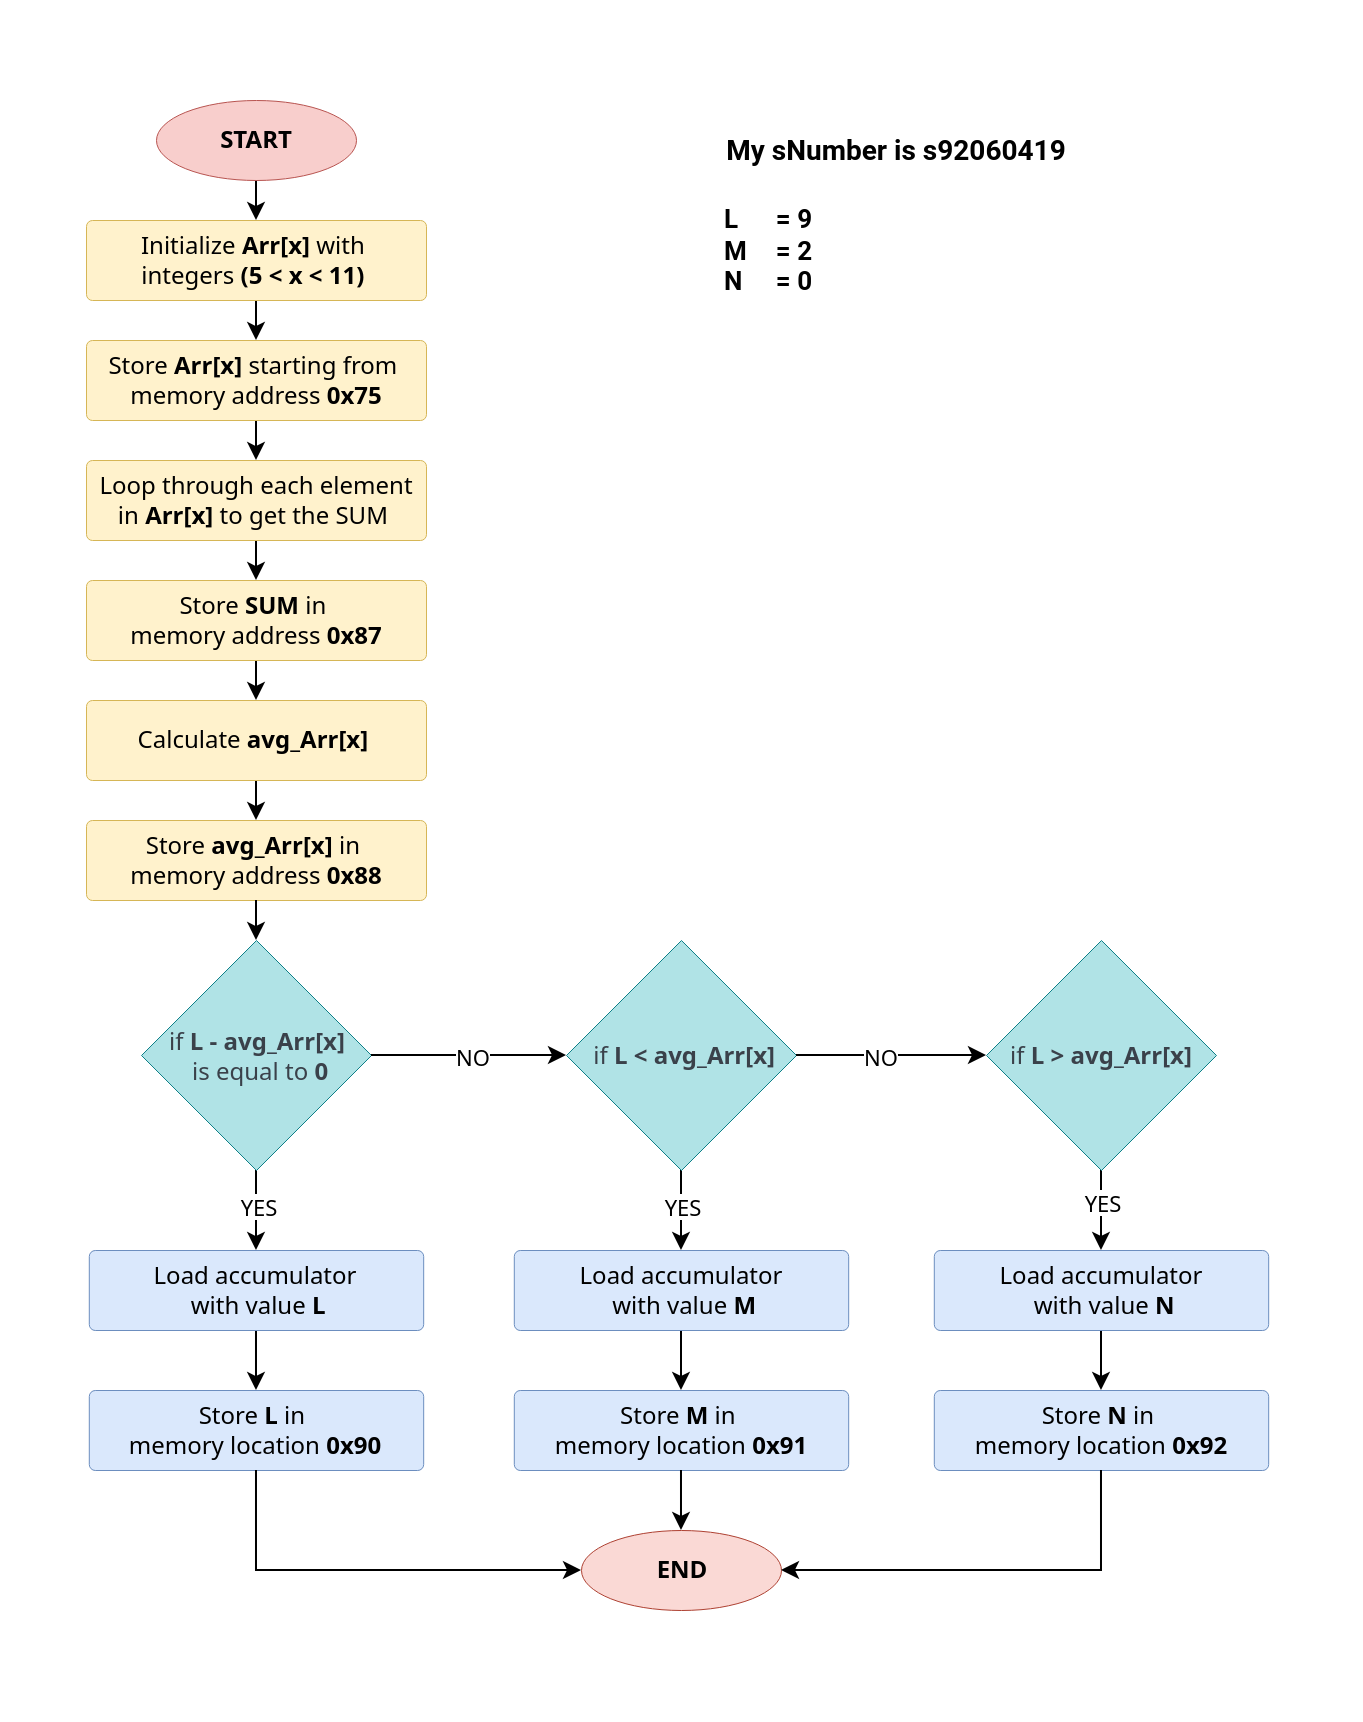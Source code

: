 <mxfile version="24.7.10">
  <diagram name="Page-1" id="fs69FRUNg30xIKeMuvfs">
    <mxGraphModel dx="1050" dy="530" grid="1" gridSize="10" guides="1" tooltips="1" connect="1" arrows="1" fold="1" page="1" pageScale="1" pageWidth="827" pageHeight="1169" math="0" shadow="0">
      <root>
        <mxCell id="0" />
        <mxCell id="1" parent="0" />
        <mxCell id="TTRusq3qH8P9zSdaD9Ae-1" value="" style="rounded=0;whiteSpace=wrap;html=1;strokeColor=none;" vertex="1" parent="1">
          <mxGeometry x="467.5" width="680" height="860" as="geometry" />
        </mxCell>
        <mxCell id="2UlCi5NOUDfDHAdmGwE_-32" style="edgeStyle=orthogonalEdgeStyle;rounded=0;orthogonalLoop=1;jettySize=auto;html=1;exitX=0.5;exitY=1;exitDx=0;exitDy=0;exitPerimeter=0;entryX=0.5;entryY=0;entryDx=0;entryDy=0;fontFamily=Noto Sans;fontSource=https%3A%2F%2Ffonts.googleapis.com%2Fcss%3Ffamily%3DNoto%2BSans;" parent="1" source="2UlCi5NOUDfDHAdmGwE_-1" target="2UlCi5NOUDfDHAdmGwE_-2" edge="1">
          <mxGeometry relative="1" as="geometry" />
        </mxCell>
        <mxCell id="2UlCi5NOUDfDHAdmGwE_-1" value="START" style="strokeWidth=0.5;html=1;shape=mxgraph.flowchart.start_1;whiteSpace=wrap;fontFamily=Noto Sans;fillColor=#f8cecc;strokeColor=#b85450;fontSource=https%3A%2F%2Ffonts.googleapis.com%2Fcss%3Ffamily%3DNoto%2BSans;fontStyle=1" parent="1" vertex="1">
          <mxGeometry x="545" y="50" width="100" height="40" as="geometry" />
        </mxCell>
        <mxCell id="2UlCi5NOUDfDHAdmGwE_-33" style="edgeStyle=orthogonalEdgeStyle;rounded=0;orthogonalLoop=1;jettySize=auto;html=1;exitX=0.5;exitY=1;exitDx=0;exitDy=0;entryX=0.5;entryY=0;entryDx=0;entryDy=0;fontFamily=Noto Sans;fontSource=https%3A%2F%2Ffonts.googleapis.com%2Fcss%3Ffamily%3DNoto%2BSans;" parent="1" source="2UlCi5NOUDfDHAdmGwE_-2" target="2UlCi5NOUDfDHAdmGwE_-17" edge="1">
          <mxGeometry relative="1" as="geometry" />
        </mxCell>
        <mxCell id="2UlCi5NOUDfDHAdmGwE_-2" value="Initialize &lt;b&gt;Arr[x]&lt;/b&gt; &lt;span class=&quot;hljs-keyword&quot;&gt;with&lt;/span&gt;&amp;nbsp;&lt;div&gt;integers&amp;nbsp;&lt;b&gt;&lt;span style=&quot;background-color: initial;&quot;&gt;(&lt;/span&gt;&lt;span style=&quot;background-color: initial;&quot; class=&quot;hljs-number&quot;&gt;5&lt;/span&gt;&lt;span style=&quot;background-color: initial;&quot;&gt; &lt;/span&gt;&lt;span style=&quot;background-color: initial;&quot; class=&quot;hljs-operator&quot;&gt;&amp;lt;&lt;/span&gt;&lt;span style=&quot;background-color: initial;&quot;&gt; x &lt;/span&gt;&lt;span style=&quot;background-color: initial;&quot; class=&quot;hljs-operator&quot;&gt;&amp;lt;&lt;/span&gt;&lt;span style=&quot;background-color: initial;&quot;&gt; &lt;/span&gt;&lt;span style=&quot;background-color: initial;&quot; class=&quot;hljs-number&quot;&gt;11&lt;/span&gt;&lt;/b&gt;&lt;span style=&quot;background-color: initial;&quot;&gt;&lt;b&gt;)&lt;/b&gt;&amp;nbsp;&lt;/span&gt;&lt;/div&gt;" style="rounded=1;whiteSpace=wrap;html=1;absoluteArcSize=1;arcSize=6;strokeWidth=0.5;fontFamily=Noto Sans;fillColor=#fff2cc;strokeColor=#d6b656;fontSource=https%3A%2F%2Ffonts.googleapis.com%2Fcss%3Ffamily%3DNoto%2BSans;" parent="1" vertex="1">
          <mxGeometry x="510" y="110" width="170" height="40" as="geometry" />
        </mxCell>
        <mxCell id="2UlCi5NOUDfDHAdmGwE_-45" style="edgeStyle=orthogonalEdgeStyle;rounded=0;orthogonalLoop=1;jettySize=auto;html=1;exitX=0.5;exitY=1;exitDx=0;exitDy=0;exitPerimeter=0;entryX=0.5;entryY=0;entryDx=0;entryDy=0;fontFamily=Noto Sans;fontSource=https%3A%2F%2Ffonts.googleapis.com%2Fcss%3Ffamily%3DNoto%2BSans;" parent="1" source="2UlCi5NOUDfDHAdmGwE_-11" target="2UlCi5NOUDfDHAdmGwE_-25" edge="1">
          <mxGeometry relative="1" as="geometry" />
        </mxCell>
        <mxCell id="2UlCi5NOUDfDHAdmGwE_-46" value="YES" style="edgeLabel;html=1;align=center;verticalAlign=middle;resizable=0;points=[];fontFamily=Noto Sans;fontSource=https%3A%2F%2Ffonts.googleapis.com%2Fcss%3Ffamily%3DNoto%2BSans;" parent="2UlCi5NOUDfDHAdmGwE_-45" vertex="1" connectable="0">
          <mxGeometry x="-0.094" y="1" relative="1" as="geometry">
            <mxPoint as="offset" />
          </mxGeometry>
        </mxCell>
        <mxCell id="2UlCi5NOUDfDHAdmGwE_-11" value="&lt;span data-lucid-content=&quot;{&amp;quot;t&amp;quot;:&amp;quot;Check if L - avg_Arr[x] is equal to zero&amp;quot;,&amp;quot;m&amp;quot;:[{&amp;quot;s&amp;quot;:0,&amp;quot;n&amp;quot;:&amp;quot;c&amp;quot;,&amp;quot;v&amp;quot;:&amp;quot;#3a414aff&amp;quot;,&amp;quot;e&amp;quot;:40}]}&quot; data-lucid-type=&quot;application/vnd.lucid.text&quot;&gt;&lt;span style=&quot;color:#3a414a;&quot;&gt;if &lt;b&gt;L - avg_Arr[x]&lt;/b&gt;&lt;/span&gt;&lt;/span&gt;&lt;div&gt;&lt;span data-lucid-content=&quot;{&amp;quot;t&amp;quot;:&amp;quot;Check if L - avg_Arr[x] is equal to zero&amp;quot;,&amp;quot;m&amp;quot;:[{&amp;quot;s&amp;quot;:0,&amp;quot;n&amp;quot;:&amp;quot;c&amp;quot;,&amp;quot;v&amp;quot;:&amp;quot;#3a414aff&amp;quot;,&amp;quot;e&amp;quot;:40}]}&quot; data-lucid-type=&quot;application/vnd.lucid.text&quot;&gt;&lt;span style=&quot;color:#3a414a;&quot;&gt;&amp;nbsp;is equal to &lt;b&gt;0&lt;/b&gt;&lt;/span&gt;&lt;/span&gt;&lt;/div&gt;" style="strokeWidth=0.5;html=1;shape=mxgraph.flowchart.decision;whiteSpace=wrap;fillColor=#b0e3e6;strokeColor=#0e8088;fontFamily=Noto Sans;fontSource=https%3A%2F%2Ffonts.googleapis.com%2Fcss%3Ffamily%3DNoto%2BSans;" parent="1" vertex="1">
          <mxGeometry x="537.5" y="470" width="115" height="115" as="geometry" />
        </mxCell>
        <mxCell id="2UlCi5NOUDfDHAdmGwE_-34" style="edgeStyle=orthogonalEdgeStyle;rounded=0;orthogonalLoop=1;jettySize=auto;html=1;exitX=0.5;exitY=1;exitDx=0;exitDy=0;entryX=0.5;entryY=0;entryDx=0;entryDy=0;fontFamily=Noto Sans;fontSource=https%3A%2F%2Ffonts.googleapis.com%2Fcss%3Ffamily%3DNoto%2BSans;" parent="1" source="2UlCi5NOUDfDHAdmGwE_-17" target="2UlCi5NOUDfDHAdmGwE_-18" edge="1">
          <mxGeometry relative="1" as="geometry" />
        </mxCell>
        <mxCell id="2UlCi5NOUDfDHAdmGwE_-17" value="Store &lt;b&gt;Arr[x] &lt;/b&gt;starting &lt;span class=&quot;hljs-keyword&quot;&gt;from&lt;/span&gt;&amp;nbsp;&lt;div&gt;memory address&lt;b&gt; &lt;span class=&quot;hljs-number&quot;&gt;0x75&lt;/span&gt;&lt;/b&gt;&lt;/div&gt;" style="rounded=1;whiteSpace=wrap;html=1;absoluteArcSize=1;arcSize=6;strokeWidth=0.5;fontFamily=Noto Sans;fillColor=#fff2cc;strokeColor=#d6b656;fontSource=https%3A%2F%2Ffonts.googleapis.com%2Fcss%3Ffamily%3DNoto%2BSans;" parent="1" vertex="1">
          <mxGeometry x="510" y="170" width="170" height="40" as="geometry" />
        </mxCell>
        <mxCell id="2UlCi5NOUDfDHAdmGwE_-35" style="edgeStyle=orthogonalEdgeStyle;rounded=0;orthogonalLoop=1;jettySize=auto;html=1;exitX=0.5;exitY=1;exitDx=0;exitDy=0;entryX=0.5;entryY=0;entryDx=0;entryDy=0;fontFamily=Noto Sans;fontSource=https%3A%2F%2Ffonts.googleapis.com%2Fcss%3Ffamily%3DNoto%2BSans;" parent="1" source="2UlCi5NOUDfDHAdmGwE_-18" target="2UlCi5NOUDfDHAdmGwE_-19" edge="1">
          <mxGeometry relative="1" as="geometry" />
        </mxCell>
        <mxCell id="2UlCi5NOUDfDHAdmGwE_-18" value="Loop through &lt;span class=&quot;hljs-keyword&quot;&gt;each&lt;/span&gt; element &lt;span class=&quot;hljs-keyword&quot;&gt;in&lt;/span&gt;&amp;nbsp;&lt;b style=&quot;background-color: initial;&quot;&gt;Arr[x] &lt;/b&gt;&lt;span style=&quot;background-color: initial;&quot; class=&quot;hljs-keyword&quot;&gt;to&lt;/span&gt;&lt;span style=&quot;background-color: initial;&quot;&gt; &lt;/span&gt;&lt;span style=&quot;background-color: initial;&quot; class=&quot;hljs-keyword&quot;&gt;get&lt;/span&gt;&lt;span style=&quot;background-color: initial;&quot;&gt; the SUM&amp;nbsp;&lt;/span&gt;" style="rounded=1;whiteSpace=wrap;html=1;absoluteArcSize=1;arcSize=6;strokeWidth=0.5;fontFamily=Noto Sans;fillColor=#fff2cc;strokeColor=#d6b656;fontSource=https%3A%2F%2Ffonts.googleapis.com%2Fcss%3Ffamily%3DNoto%2BSans;" parent="1" vertex="1">
          <mxGeometry x="510" y="230" width="170" height="40" as="geometry" />
        </mxCell>
        <mxCell id="2UlCi5NOUDfDHAdmGwE_-36" style="edgeStyle=orthogonalEdgeStyle;rounded=0;orthogonalLoop=1;jettySize=auto;html=1;exitX=0.5;exitY=1;exitDx=0;exitDy=0;entryX=0.5;entryY=0;entryDx=0;entryDy=0;fontFamily=Noto Sans;fontSource=https%3A%2F%2Ffonts.googleapis.com%2Fcss%3Ffamily%3DNoto%2BSans;" parent="1" source="2UlCi5NOUDfDHAdmGwE_-19" target="2UlCi5NOUDfDHAdmGwE_-20" edge="1">
          <mxGeometry relative="1" as="geometry" />
        </mxCell>
        <mxCell id="2UlCi5NOUDfDHAdmGwE_-19" value="&lt;div&gt;Store &lt;b&gt;SUM&lt;/b&gt;&amp;nbsp;&lt;span class=&quot;hljs-keyword&quot;&gt;in&lt;/span&gt;&amp;nbsp;&lt;/div&gt;&lt;div&gt;memory address&lt;b&gt; &lt;span class=&quot;hljs-number&quot;&gt;0x87&lt;/span&gt;&lt;/b&gt;&lt;br&gt;&lt;/div&gt;" style="rounded=1;whiteSpace=wrap;html=1;absoluteArcSize=1;arcSize=6;strokeWidth=0.5;fontFamily=Noto Sans;fillColor=#fff2cc;strokeColor=#d6b656;fontSource=https%3A%2F%2Ffonts.googleapis.com%2Fcss%3Ffamily%3DNoto%2BSans;" parent="1" vertex="1">
          <mxGeometry x="510" y="290" width="170" height="40" as="geometry" />
        </mxCell>
        <mxCell id="2UlCi5NOUDfDHAdmGwE_-37" style="edgeStyle=orthogonalEdgeStyle;rounded=0;orthogonalLoop=1;jettySize=auto;html=1;exitX=0.5;exitY=1;exitDx=0;exitDy=0;entryX=0.5;entryY=0;entryDx=0;entryDy=0;fontFamily=Noto Sans;fontSource=https%3A%2F%2Ffonts.googleapis.com%2Fcss%3Ffamily%3DNoto%2BSans;" parent="1" source="2UlCi5NOUDfDHAdmGwE_-20" target="2UlCi5NOUDfDHAdmGwE_-21" edge="1">
          <mxGeometry relative="1" as="geometry" />
        </mxCell>
        <mxCell id="2UlCi5NOUDfDHAdmGwE_-20" value="&lt;div&gt;Calculate&lt;b&gt; avg_Arr[x]&amp;nbsp;&lt;/b&gt;&lt;br&gt;&lt;/div&gt;" style="rounded=1;whiteSpace=wrap;html=1;absoluteArcSize=1;arcSize=6;strokeWidth=0.5;fontFamily=Noto Sans;fillColor=#fff2cc;strokeColor=#d6b656;fontSource=https%3A%2F%2Ffonts.googleapis.com%2Fcss%3Ffamily%3DNoto%2BSans;" parent="1" vertex="1">
          <mxGeometry x="510" y="350" width="170" height="40" as="geometry" />
        </mxCell>
        <mxCell id="2UlCi5NOUDfDHAdmGwE_-21" value="&lt;div&gt;Store &lt;b&gt;avg_Arr[x]&lt;/b&gt; &lt;span class=&quot;hljs-keyword&quot;&gt;in&lt;/span&gt;&amp;nbsp;&lt;/div&gt;&lt;div&gt;memory&amp;nbsp;&lt;span style=&quot;background-color: initial;&quot;&gt;address &lt;/span&gt;&lt;span style=&quot;background-color: initial;&quot; class=&quot;hljs-number&quot;&gt;&lt;b&gt;0x88&lt;/b&gt;&lt;/span&gt;&lt;/div&gt;" style="rounded=1;whiteSpace=wrap;html=1;absoluteArcSize=1;arcSize=6;strokeWidth=0.5;fontFamily=Noto Sans;fillColor=#fff2cc;strokeColor=#d6b656;fontSource=https%3A%2F%2Ffonts.googleapis.com%2Fcss%3Ffamily%3DNoto%2BSans;" parent="1" vertex="1">
          <mxGeometry x="510" y="410" width="170" height="40" as="geometry" />
        </mxCell>
        <mxCell id="2UlCi5NOUDfDHAdmGwE_-43" style="edgeStyle=orthogonalEdgeStyle;rounded=0;orthogonalLoop=1;jettySize=auto;html=1;exitX=0.5;exitY=1;exitDx=0;exitDy=0;exitPerimeter=0;entryX=0.5;entryY=0;entryDx=0;entryDy=0;fontFamily=Noto Sans;fontSource=https%3A%2F%2Ffonts.googleapis.com%2Fcss%3Ffamily%3DNoto%2BSans;" parent="1" source="2UlCi5NOUDfDHAdmGwE_-23" target="2UlCi5NOUDfDHAdmGwE_-27" edge="1">
          <mxGeometry relative="1" as="geometry" />
        </mxCell>
        <mxCell id="2UlCi5NOUDfDHAdmGwE_-47" value="YES" style="edgeLabel;html=1;align=center;verticalAlign=middle;resizable=0;points=[];fontFamily=Noto Sans;fontSource=https%3A%2F%2Ffonts.googleapis.com%2Fcss%3Ffamily%3DNoto%2BSans;" parent="2UlCi5NOUDfDHAdmGwE_-43" vertex="1" connectable="0">
          <mxGeometry x="-0.094" y="4" relative="1" as="geometry">
            <mxPoint x="-4" as="offset" />
          </mxGeometry>
        </mxCell>
        <mxCell id="2UlCi5NOUDfDHAdmGwE_-23" value="&lt;span data-lucid-content=&quot;{&amp;quot;t&amp;quot;:&amp;quot;Check if L &lt; avg_Arr[x]&amp;quot;,&amp;quot;m&amp;quot;:[{&amp;quot;s&amp;quot;:0,&amp;quot;n&amp;quot;:&amp;quot;c&amp;quot;,&amp;quot;v&amp;quot;:&amp;quot;#3a414aff&amp;quot;,&amp;quot;e&amp;quot;:23}]}&quot; data-lucid-type=&quot;application/vnd.lucid.text&quot;&gt;&lt;span style=&quot;color:#3a414a;&quot;&gt;&amp;nbsp;if &lt;b&gt;L &amp;lt; avg_Arr[x]&lt;/b&gt;&lt;/span&gt;&lt;/span&gt;" style="strokeWidth=0.5;html=1;shape=mxgraph.flowchart.decision;whiteSpace=wrap;fillColor=#b0e3e6;strokeColor=#0e8088;fontFamily=Noto Sans;fontSource=https%3A%2F%2Ffonts.googleapis.com%2Fcss%3Ffamily%3DNoto%2BSans;" parent="1" vertex="1">
          <mxGeometry x="750" y="470" width="115" height="115" as="geometry" />
        </mxCell>
        <mxCell id="2UlCi5NOUDfDHAdmGwE_-44" style="edgeStyle=orthogonalEdgeStyle;rounded=0;orthogonalLoop=1;jettySize=auto;html=1;exitX=0.5;exitY=1;exitDx=0;exitDy=0;exitPerimeter=0;entryX=0.5;entryY=0;entryDx=0;entryDy=0;fontFamily=Noto Sans;fontSource=https%3A%2F%2Ffonts.googleapis.com%2Fcss%3Ffamily%3DNoto%2BSans;" parent="1" source="2UlCi5NOUDfDHAdmGwE_-24" target="2UlCi5NOUDfDHAdmGwE_-28" edge="1">
          <mxGeometry relative="1" as="geometry" />
        </mxCell>
        <mxCell id="2UlCi5NOUDfDHAdmGwE_-48" value="YES" style="edgeLabel;html=1;align=center;verticalAlign=middle;resizable=0;points=[];fontFamily=Noto Sans;fontSource=https%3A%2F%2Ffonts.googleapis.com%2Fcss%3Ffamily%3DNoto%2BSans;" parent="2UlCi5NOUDfDHAdmGwE_-44" vertex="1" connectable="0">
          <mxGeometry x="-0.212" relative="1" as="geometry">
            <mxPoint as="offset" />
          </mxGeometry>
        </mxCell>
        <mxCell id="2UlCi5NOUDfDHAdmGwE_-24" value="&lt;span data-lucid-content=&quot;{&amp;quot;t&amp;quot;:&amp;quot;Check if L &gt; avg_Arr[x]&amp;quot;,&amp;quot;m&amp;quot;:[{&amp;quot;s&amp;quot;:0,&amp;quot;n&amp;quot;:&amp;quot;c&amp;quot;,&amp;quot;v&amp;quot;:&amp;quot;#3a414aff&amp;quot;,&amp;quot;e&amp;quot;:23}]}&quot; data-lucid-type=&quot;application/vnd.lucid.text&quot;&gt;&lt;span style=&quot;color:#3a414a;&quot;&gt;if &lt;b&gt;L &amp;gt; avg_Arr[x]&lt;/b&gt;&lt;/span&gt;&lt;/span&gt;" style="strokeWidth=0.5;html=1;shape=mxgraph.flowchart.decision;whiteSpace=wrap;fillColor=#b0e3e6;strokeColor=#0e8088;fontFamily=Noto Sans;fontSource=https%3A%2F%2Ffonts.googleapis.com%2Fcss%3Ffamily%3DNoto%2BSans;" parent="1" vertex="1">
          <mxGeometry x="960" y="470" width="115" height="115" as="geometry" />
        </mxCell>
        <mxCell id="2UlCi5NOUDfDHAdmGwE_-51" style="edgeStyle=orthogonalEdgeStyle;rounded=0;orthogonalLoop=1;jettySize=auto;html=1;exitX=0.5;exitY=1;exitDx=0;exitDy=0;entryX=0.5;entryY=0;entryDx=0;entryDy=0;fontFamily=Noto Sans;fontSource=https%3A%2F%2Ffonts.googleapis.com%2Fcss%3Ffamily%3DNoto%2BSans;" parent="1" source="2UlCi5NOUDfDHAdmGwE_-25" target="2UlCi5NOUDfDHAdmGwE_-26" edge="1">
          <mxGeometry relative="1" as="geometry" />
        </mxCell>
        <mxCell id="2UlCi5NOUDfDHAdmGwE_-25" value="Load accumulator&lt;div&gt;&amp;nbsp;&lt;span class=&quot;hljs-keyword&quot;&gt;with&lt;/span&gt; &lt;span class=&quot;hljs-keyword&quot;&gt;value&lt;/span&gt; &lt;b&gt;L&lt;/b&gt;&lt;br&gt;&lt;/div&gt;" style="rounded=1;whiteSpace=wrap;html=1;absoluteArcSize=1;arcSize=6;strokeWidth=0.5;fontFamily=Noto Sans;fillColor=#dae8fc;strokeColor=#6c8ebf;fontSource=https%3A%2F%2Ffonts.googleapis.com%2Fcss%3Ffamily%3DNoto%2BSans;" parent="1" vertex="1">
          <mxGeometry x="511.4" y="625" width="167.19" height="40" as="geometry" />
        </mxCell>
        <mxCell id="2UlCi5NOUDfDHAdmGwE_-26" value="&lt;div&gt;&lt;span data-lucid-content=&quot;{&amp;quot;t&amp;quot;:&amp;quot;Store L in memory location 0x90&amp;quot;,&amp;quot;m&amp;quot;:[]}&quot; data-lucid-type=&quot;application/vnd.lucid.text&quot;&gt;Store &lt;b&gt;L &lt;/b&gt;in&amp;nbsp;&lt;/span&gt;&lt;/div&gt;&lt;div&gt;&lt;span data-lucid-content=&quot;{&amp;quot;t&amp;quot;:&amp;quot;Store L in memory location 0x90&amp;quot;,&amp;quot;m&amp;quot;:[]}&quot; data-lucid-type=&quot;application/vnd.lucid.text&quot;&gt;memory location &lt;b&gt;0x90&lt;/b&gt;&lt;/span&gt;&lt;br&gt;&lt;/div&gt;" style="rounded=1;whiteSpace=wrap;html=1;absoluteArcSize=1;arcSize=6;strokeWidth=0.5;fontFamily=Noto Sans;fillColor=#dae8fc;strokeColor=#6c8ebf;fontSource=https%3A%2F%2Ffonts.googleapis.com%2Fcss%3Ffamily%3DNoto%2BSans;" parent="1" vertex="1">
          <mxGeometry x="511.4" y="695" width="167.19" height="40" as="geometry" />
        </mxCell>
        <mxCell id="2UlCi5NOUDfDHAdmGwE_-50" style="edgeStyle=orthogonalEdgeStyle;rounded=0;orthogonalLoop=1;jettySize=auto;html=1;exitX=0.5;exitY=1;exitDx=0;exitDy=0;entryX=0.5;entryY=0;entryDx=0;entryDy=0;fontFamily=Noto Sans;fontSource=https%3A%2F%2Ffonts.googleapis.com%2Fcss%3Ffamily%3DNoto%2BSans;" parent="1" source="2UlCi5NOUDfDHAdmGwE_-27" target="2UlCi5NOUDfDHAdmGwE_-29" edge="1">
          <mxGeometry relative="1" as="geometry" />
        </mxCell>
        <mxCell id="2UlCi5NOUDfDHAdmGwE_-27" value="Load accumulator&lt;div&gt;&amp;nbsp;&lt;span class=&quot;hljs-keyword&quot;&gt;with&lt;/span&gt; &lt;span class=&quot;hljs-keyword&quot;&gt;value&lt;/span&gt; &lt;b&gt;M&lt;/b&gt;&lt;br&gt;&lt;/div&gt;" style="rounded=1;whiteSpace=wrap;html=1;absoluteArcSize=1;arcSize=6;strokeWidth=0.5;fontFamily=Noto Sans;fillColor=#dae8fc;strokeColor=#6c8ebf;fontSource=https%3A%2F%2Ffonts.googleapis.com%2Fcss%3Ffamily%3DNoto%2BSans;" parent="1" vertex="1">
          <mxGeometry x="723.9" y="625" width="167.19" height="40" as="geometry" />
        </mxCell>
        <mxCell id="2UlCi5NOUDfDHAdmGwE_-49" style="edgeStyle=orthogonalEdgeStyle;rounded=0;orthogonalLoop=1;jettySize=auto;html=1;exitX=0.5;exitY=1;exitDx=0;exitDy=0;entryX=0.5;entryY=0;entryDx=0;entryDy=0;fontFamily=Noto Sans;fontSource=https%3A%2F%2Ffonts.googleapis.com%2Fcss%3Ffamily%3DNoto%2BSans;" parent="1" source="2UlCi5NOUDfDHAdmGwE_-28" target="2UlCi5NOUDfDHAdmGwE_-30" edge="1">
          <mxGeometry relative="1" as="geometry" />
        </mxCell>
        <mxCell id="2UlCi5NOUDfDHAdmGwE_-28" value="Load accumulator&lt;div&gt;&amp;nbsp;&lt;span class=&quot;hljs-keyword&quot;&gt;with&lt;/span&gt; &lt;span class=&quot;hljs-keyword&quot;&gt;value&lt;/span&gt; &lt;b&gt;N&lt;/b&gt;&lt;br&gt;&lt;/div&gt;" style="rounded=1;whiteSpace=wrap;html=1;absoluteArcSize=1;arcSize=6;strokeWidth=0.5;fontFamily=Noto Sans;fillColor=#dae8fc;strokeColor=#6c8ebf;fontSource=https%3A%2F%2Ffonts.googleapis.com%2Fcss%3Ffamily%3DNoto%2BSans;" parent="1" vertex="1">
          <mxGeometry x="933.9" y="625" width="167.19" height="40" as="geometry" />
        </mxCell>
        <mxCell id="2UlCi5NOUDfDHAdmGwE_-29" value="&lt;div&gt;&lt;span data-lucid-content=&quot;{&amp;quot;t&amp;quot;:&amp;quot;Store L in memory location 0x90&amp;quot;,&amp;quot;m&amp;quot;:[]}&quot; data-lucid-type=&quot;application/vnd.lucid.text&quot;&gt;Store &lt;b&gt;M&lt;/b&gt; in&amp;nbsp;&lt;/span&gt;&lt;/div&gt;&lt;div&gt;&lt;span data-lucid-content=&quot;{&amp;quot;t&amp;quot;:&amp;quot;Store L in memory location 0x90&amp;quot;,&amp;quot;m&amp;quot;:[]}&quot; data-lucid-type=&quot;application/vnd.lucid.text&quot;&gt;memory location &lt;b&gt;0x91&lt;/b&gt;&lt;/span&gt;&lt;br&gt;&lt;/div&gt;" style="rounded=1;whiteSpace=wrap;html=1;absoluteArcSize=1;arcSize=6;strokeWidth=0.5;fontFamily=Noto Sans;fillColor=#dae8fc;strokeColor=#6c8ebf;fontSource=https%3A%2F%2Ffonts.googleapis.com%2Fcss%3Ffamily%3DNoto%2BSans;" parent="1" vertex="1">
          <mxGeometry x="723.9" y="695" width="167.19" height="40" as="geometry" />
        </mxCell>
        <mxCell id="2UlCi5NOUDfDHAdmGwE_-30" value="&lt;div&gt;&lt;span data-lucid-content=&quot;{&amp;quot;t&amp;quot;:&amp;quot;Store L in memory location 0x90&amp;quot;,&amp;quot;m&amp;quot;:[]}&quot; data-lucid-type=&quot;application/vnd.lucid.text&quot;&gt;Store &lt;b&gt;N&lt;/b&gt; in&amp;nbsp;&lt;/span&gt;&lt;/div&gt;&lt;div&gt;&lt;span data-lucid-content=&quot;{&amp;quot;t&amp;quot;:&amp;quot;Store L in memory location 0x90&amp;quot;,&amp;quot;m&amp;quot;:[]}&quot; data-lucid-type=&quot;application/vnd.lucid.text&quot;&gt;memory location &lt;b&gt;0x92&lt;/b&gt;&lt;/span&gt;&lt;br&gt;&lt;/div&gt;" style="rounded=1;whiteSpace=wrap;html=1;absoluteArcSize=1;arcSize=6;strokeWidth=0.5;fontFamily=Noto Sans;fillColor=#dae8fc;strokeColor=#6c8ebf;fontSource=https%3A%2F%2Ffonts.googleapis.com%2Fcss%3Ffamily%3DNoto%2BSans;" parent="1" vertex="1">
          <mxGeometry x="933.9" y="695" width="167.19" height="40" as="geometry" />
        </mxCell>
        <mxCell id="2UlCi5NOUDfDHAdmGwE_-31" value="END" style="strokeWidth=0.5;html=1;shape=mxgraph.flowchart.start_1;whiteSpace=wrap;fontFamily=Noto Sans;fillColor=#fad9d5;strokeColor=#ae4132;fontSource=https%3A%2F%2Ffonts.googleapis.com%2Fcss%3Ffamily%3DNoto%2BSans;fontStyle=1" parent="1" vertex="1">
          <mxGeometry x="757.5" y="765" width="100" height="40" as="geometry" />
        </mxCell>
        <mxCell id="2UlCi5NOUDfDHAdmGwE_-38" style="edgeStyle=orthogonalEdgeStyle;rounded=0;orthogonalLoop=1;jettySize=auto;html=1;exitX=0.5;exitY=1;exitDx=0;exitDy=0;entryX=0.5;entryY=0;entryDx=0;entryDy=0;entryPerimeter=0;fontFamily=Noto Sans;fontSource=https%3A%2F%2Ffonts.googleapis.com%2Fcss%3Ffamily%3DNoto%2BSans;" parent="1" source="2UlCi5NOUDfDHAdmGwE_-21" target="2UlCi5NOUDfDHAdmGwE_-11" edge="1">
          <mxGeometry relative="1" as="geometry" />
        </mxCell>
        <mxCell id="2UlCi5NOUDfDHAdmGwE_-39" style="edgeStyle=orthogonalEdgeStyle;rounded=0;orthogonalLoop=1;jettySize=auto;html=1;exitX=1;exitY=0.5;exitDx=0;exitDy=0;exitPerimeter=0;entryX=0;entryY=0.5;entryDx=0;entryDy=0;entryPerimeter=0;fontFamily=Noto Sans;fontSource=https%3A%2F%2Ffonts.googleapis.com%2Fcss%3Ffamily%3DNoto%2BSans;" parent="1" source="2UlCi5NOUDfDHAdmGwE_-11" target="2UlCi5NOUDfDHAdmGwE_-23" edge="1">
          <mxGeometry relative="1" as="geometry" />
        </mxCell>
        <mxCell id="2UlCi5NOUDfDHAdmGwE_-41" value="NO" style="edgeLabel;html=1;align=center;verticalAlign=middle;resizable=0;points=[];fontFamily=Noto Sans;fontSource=https%3A%2F%2Ffonts.googleapis.com%2Fcss%3Ffamily%3DNoto%2BSans;" parent="2UlCi5NOUDfDHAdmGwE_-39" vertex="1" connectable="0">
          <mxGeometry x="0.034" y="-4" relative="1" as="geometry">
            <mxPoint y="-4" as="offset" />
          </mxGeometry>
        </mxCell>
        <mxCell id="2UlCi5NOUDfDHAdmGwE_-40" style="edgeStyle=orthogonalEdgeStyle;rounded=0;orthogonalLoop=1;jettySize=auto;html=1;exitX=1;exitY=0.5;exitDx=0;exitDy=0;exitPerimeter=0;entryX=0;entryY=0.5;entryDx=0;entryDy=0;entryPerimeter=0;fontFamily=Noto Sans;fontSource=https%3A%2F%2Ffonts.googleapis.com%2Fcss%3Ffamily%3DNoto%2BSans;" parent="1" source="2UlCi5NOUDfDHAdmGwE_-23" target="2UlCi5NOUDfDHAdmGwE_-24" edge="1">
          <mxGeometry relative="1" as="geometry" />
        </mxCell>
        <mxCell id="2UlCi5NOUDfDHAdmGwE_-42" value="NO" style="edgeLabel;html=1;align=center;verticalAlign=middle;resizable=0;points=[];fontFamily=Noto Sans;fontSource=https%3A%2F%2Ffonts.googleapis.com%2Fcss%3Ffamily%3DNoto%2BSans;" parent="2UlCi5NOUDfDHAdmGwE_-40" vertex="1" connectable="0">
          <mxGeometry x="-0.128" y="-3" relative="1" as="geometry">
            <mxPoint y="-3" as="offset" />
          </mxGeometry>
        </mxCell>
        <mxCell id="2UlCi5NOUDfDHAdmGwE_-52" style="edgeStyle=orthogonalEdgeStyle;rounded=0;orthogonalLoop=1;jettySize=auto;html=1;exitX=0.5;exitY=1;exitDx=0;exitDy=0;entryX=0;entryY=0.5;entryDx=0;entryDy=0;entryPerimeter=0;fontFamily=Noto Sans;fontSource=https%3A%2F%2Ffonts.googleapis.com%2Fcss%3Ffamily%3DNoto%2BSans;" parent="1" source="2UlCi5NOUDfDHAdmGwE_-26" target="2UlCi5NOUDfDHAdmGwE_-31" edge="1">
          <mxGeometry relative="1" as="geometry" />
        </mxCell>
        <mxCell id="2UlCi5NOUDfDHAdmGwE_-53" style="edgeStyle=orthogonalEdgeStyle;rounded=0;orthogonalLoop=1;jettySize=auto;html=1;exitX=0.5;exitY=1;exitDx=0;exitDy=0;entryX=1;entryY=0.5;entryDx=0;entryDy=0;entryPerimeter=0;fontFamily=Noto Sans;fontSource=https%3A%2F%2Ffonts.googleapis.com%2Fcss%3Ffamily%3DNoto%2BSans;" parent="1" source="2UlCi5NOUDfDHAdmGwE_-30" target="2UlCi5NOUDfDHAdmGwE_-31" edge="1">
          <mxGeometry relative="1" as="geometry" />
        </mxCell>
        <mxCell id="2UlCi5NOUDfDHAdmGwE_-54" style="edgeStyle=orthogonalEdgeStyle;rounded=0;orthogonalLoop=1;jettySize=auto;html=1;exitX=0.5;exitY=1;exitDx=0;exitDy=0;entryX=0.5;entryY=0;entryDx=0;entryDy=0;entryPerimeter=0;fontFamily=Noto Sans;fontSource=https%3A%2F%2Ffonts.googleapis.com%2Fcss%3Ffamily%3DNoto%2BSans;" parent="1" source="2UlCi5NOUDfDHAdmGwE_-29" target="2UlCi5NOUDfDHAdmGwE_-31" edge="1">
          <mxGeometry relative="1" as="geometry" />
        </mxCell>
        <mxCell id="TTRusq3qH8P9zSdaD9Ae-2" value="L&lt;span style=&quot;white-space: pre; font-size: 13px;&quot;&gt;&#x9;&lt;/span&gt;= 9&lt;div style=&quot;font-size: 13px;&quot;&gt;M &lt;span style=&quot;white-space: pre; font-size: 13px;&quot;&gt;&#x9;&lt;/span&gt;= 2&lt;/div&gt;&lt;div style=&quot;font-size: 13px;&quot;&gt;N &lt;span style=&quot;white-space: pre; font-size: 13px;&quot;&gt;&#x9;&lt;/span&gt;= 0&lt;/div&gt;" style="text;html=1;align=left;verticalAlign=middle;whiteSpace=wrap;rounded=0;fontFamily=Roboto;fontSource=https%3A%2F%2Ffonts.googleapis.com%2Fcss%3Ffamily%3DRoboto;fontStyle=1;fontSize=13;" vertex="1" parent="1">
          <mxGeometry x="827" y="100" width="143" height="50" as="geometry" />
        </mxCell>
        <mxCell id="TTRusq3qH8P9zSdaD9Ae-3" value="My sNumber is s92060419" style="text;html=1;align=center;verticalAlign=middle;whiteSpace=wrap;rounded=0;fontFamily=Roboto;fontSource=https%3A%2F%2Ffonts.googleapis.com%2Fcss%3Ffamily%3DRoboto;fontStyle=1;fontSize=14;" vertex="1" parent="1">
          <mxGeometry x="820" y="60" width="190" height="30" as="geometry" />
        </mxCell>
      </root>
    </mxGraphModel>
  </diagram>
</mxfile>
